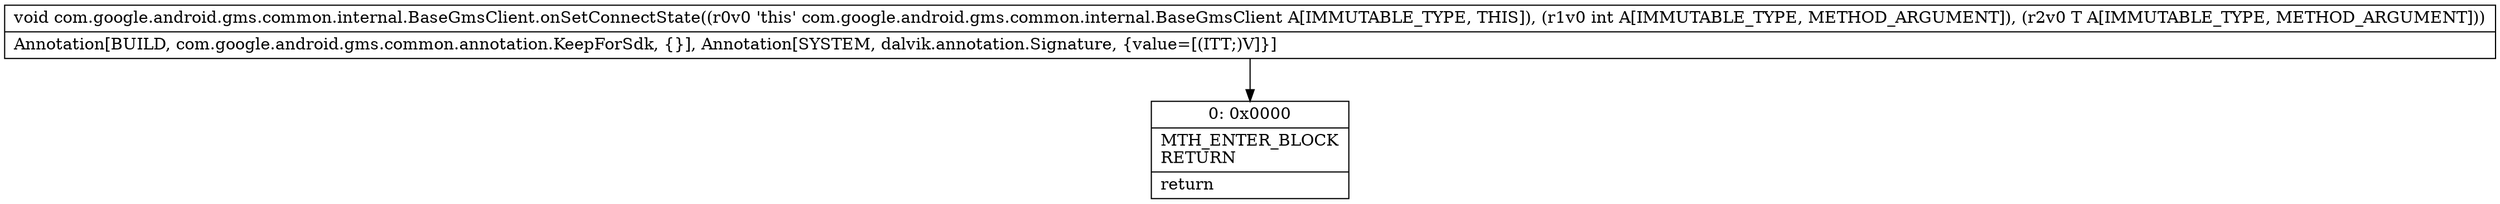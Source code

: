 digraph "CFG forcom.google.android.gms.common.internal.BaseGmsClient.onSetConnectState(ILandroid\/os\/IInterface;)V" {
Node_0 [shape=record,label="{0\:\ 0x0000|MTH_ENTER_BLOCK\lRETURN\l|return\l}"];
MethodNode[shape=record,label="{void com.google.android.gms.common.internal.BaseGmsClient.onSetConnectState((r0v0 'this' com.google.android.gms.common.internal.BaseGmsClient A[IMMUTABLE_TYPE, THIS]), (r1v0 int A[IMMUTABLE_TYPE, METHOD_ARGUMENT]), (r2v0 T A[IMMUTABLE_TYPE, METHOD_ARGUMENT]))  | Annotation[BUILD, com.google.android.gms.common.annotation.KeepForSdk, \{\}], Annotation[SYSTEM, dalvik.annotation.Signature, \{value=[(ITT;)V]\}]\l}"];
MethodNode -> Node_0;
}

